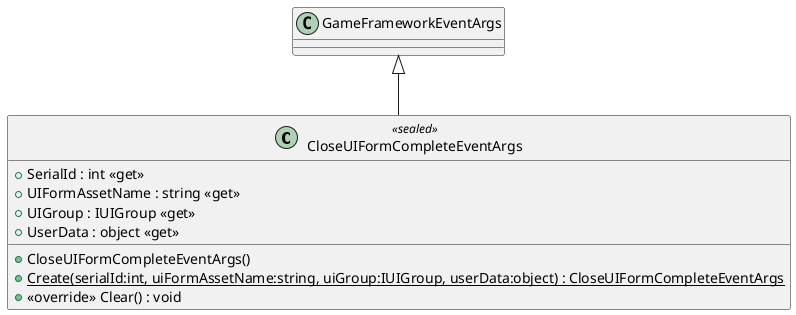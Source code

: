 @startuml
class CloseUIFormCompleteEventArgs <<sealed>> {
    + CloseUIFormCompleteEventArgs()
    + SerialId : int <<get>>
    + UIFormAssetName : string <<get>>
    + UIGroup : IUIGroup <<get>>
    + UserData : object <<get>>
    + {static} Create(serialId:int, uiFormAssetName:string, uiGroup:IUIGroup, userData:object) : CloseUIFormCompleteEventArgs
    + <<override>> Clear() : void
}
GameFrameworkEventArgs <|-- CloseUIFormCompleteEventArgs
@enduml
